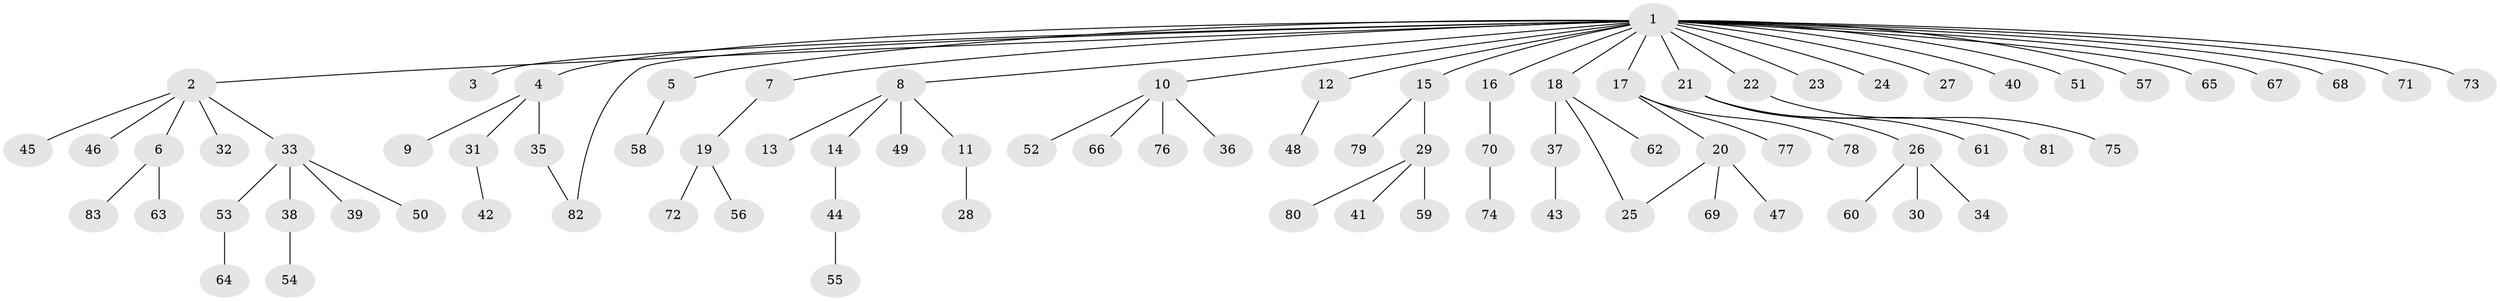 // original degree distribution, {27: 0.00847457627118644, 7: 0.00847457627118644, 1: 0.6016949152542372, 5: 0.06779661016949153, 3: 0.07627118644067797, 4: 0.025423728813559324, 2: 0.2033898305084746, 6: 0.00847457627118644}
// Generated by graph-tools (version 1.1) at 2025/50/03/04/25 22:50:06]
// undirected, 83 vertices, 84 edges
graph export_dot {
  node [color=gray90,style=filled];
  1;
  2;
  3;
  4;
  5;
  6;
  7;
  8;
  9;
  10;
  11;
  12;
  13;
  14;
  15;
  16;
  17;
  18;
  19;
  20;
  21;
  22;
  23;
  24;
  25;
  26;
  27;
  28;
  29;
  30;
  31;
  32;
  33;
  34;
  35;
  36;
  37;
  38;
  39;
  40;
  41;
  42;
  43;
  44;
  45;
  46;
  47;
  48;
  49;
  50;
  51;
  52;
  53;
  54;
  55;
  56;
  57;
  58;
  59;
  60;
  61;
  62;
  63;
  64;
  65;
  66;
  67;
  68;
  69;
  70;
  71;
  72;
  73;
  74;
  75;
  76;
  77;
  78;
  79;
  80;
  81;
  82;
  83;
  1 -- 2 [weight=1.0];
  1 -- 3 [weight=1.0];
  1 -- 4 [weight=1.0];
  1 -- 5 [weight=1.0];
  1 -- 7 [weight=1.0];
  1 -- 8 [weight=1.0];
  1 -- 10 [weight=1.0];
  1 -- 12 [weight=1.0];
  1 -- 15 [weight=1.0];
  1 -- 16 [weight=1.0];
  1 -- 17 [weight=1.0];
  1 -- 18 [weight=1.0];
  1 -- 21 [weight=1.0];
  1 -- 22 [weight=1.0];
  1 -- 23 [weight=1.0];
  1 -- 24 [weight=1.0];
  1 -- 27 [weight=1.0];
  1 -- 40 [weight=1.0];
  1 -- 51 [weight=1.0];
  1 -- 57 [weight=1.0];
  1 -- 65 [weight=1.0];
  1 -- 67 [weight=1.0];
  1 -- 68 [weight=1.0];
  1 -- 71 [weight=1.0];
  1 -- 73 [weight=1.0];
  1 -- 82 [weight=1.0];
  2 -- 6 [weight=1.0];
  2 -- 32 [weight=1.0];
  2 -- 33 [weight=1.0];
  2 -- 45 [weight=1.0];
  2 -- 46 [weight=1.0];
  4 -- 9 [weight=1.0];
  4 -- 31 [weight=1.0];
  4 -- 35 [weight=1.0];
  5 -- 58 [weight=1.0];
  6 -- 63 [weight=1.0];
  6 -- 83 [weight=1.0];
  7 -- 19 [weight=1.0];
  8 -- 11 [weight=1.0];
  8 -- 13 [weight=1.0];
  8 -- 14 [weight=1.0];
  8 -- 49 [weight=1.0];
  10 -- 36 [weight=1.0];
  10 -- 52 [weight=1.0];
  10 -- 66 [weight=1.0];
  10 -- 76 [weight=1.0];
  11 -- 28 [weight=1.0];
  12 -- 48 [weight=1.0];
  14 -- 44 [weight=1.0];
  15 -- 29 [weight=1.0];
  15 -- 79 [weight=1.0];
  16 -- 70 [weight=1.0];
  17 -- 20 [weight=1.0];
  17 -- 77 [weight=1.0];
  17 -- 78 [weight=1.0];
  18 -- 25 [weight=1.0];
  18 -- 37 [weight=1.0];
  18 -- 62 [weight=1.0];
  19 -- 56 [weight=1.0];
  19 -- 72 [weight=1.0];
  20 -- 25 [weight=1.0];
  20 -- 47 [weight=1.0];
  20 -- 69 [weight=1.0];
  21 -- 26 [weight=1.0];
  21 -- 61 [weight=1.0];
  21 -- 81 [weight=1.0];
  22 -- 75 [weight=1.0];
  26 -- 30 [weight=1.0];
  26 -- 34 [weight=1.0];
  26 -- 60 [weight=1.0];
  29 -- 41 [weight=1.0];
  29 -- 59 [weight=1.0];
  29 -- 80 [weight=1.0];
  31 -- 42 [weight=1.0];
  33 -- 38 [weight=1.0];
  33 -- 39 [weight=1.0];
  33 -- 50 [weight=1.0];
  33 -- 53 [weight=1.0];
  35 -- 82 [weight=1.0];
  37 -- 43 [weight=1.0];
  38 -- 54 [weight=1.0];
  44 -- 55 [weight=1.0];
  53 -- 64 [weight=1.0];
  70 -- 74 [weight=1.0];
}
